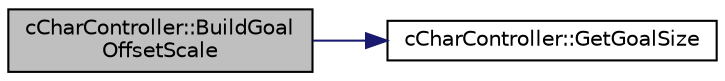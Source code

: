 digraph "cCharController::BuildGoalOffsetScale"
{
 // LATEX_PDF_SIZE
  edge [fontname="Helvetica",fontsize="10",labelfontname="Helvetica",labelfontsize="10"];
  node [fontname="Helvetica",fontsize="10",shape=record];
  rankdir="LR";
  Node1 [label="cCharController::BuildGoal\lOffsetScale",height=0.2,width=0.4,color="black", fillcolor="grey75", style="filled", fontcolor="black",tooltip=" "];
  Node1 -> Node2 [color="midnightblue",fontsize="10",style="solid",fontname="Helvetica"];
  Node2 [label="cCharController::GetGoalSize",height=0.2,width=0.4,color="black", fillcolor="white", style="filled",URL="$classc_char_controller.html#ab369d4e7df9d718c43bf89c48d5e1b64",tooltip=" "];
}
